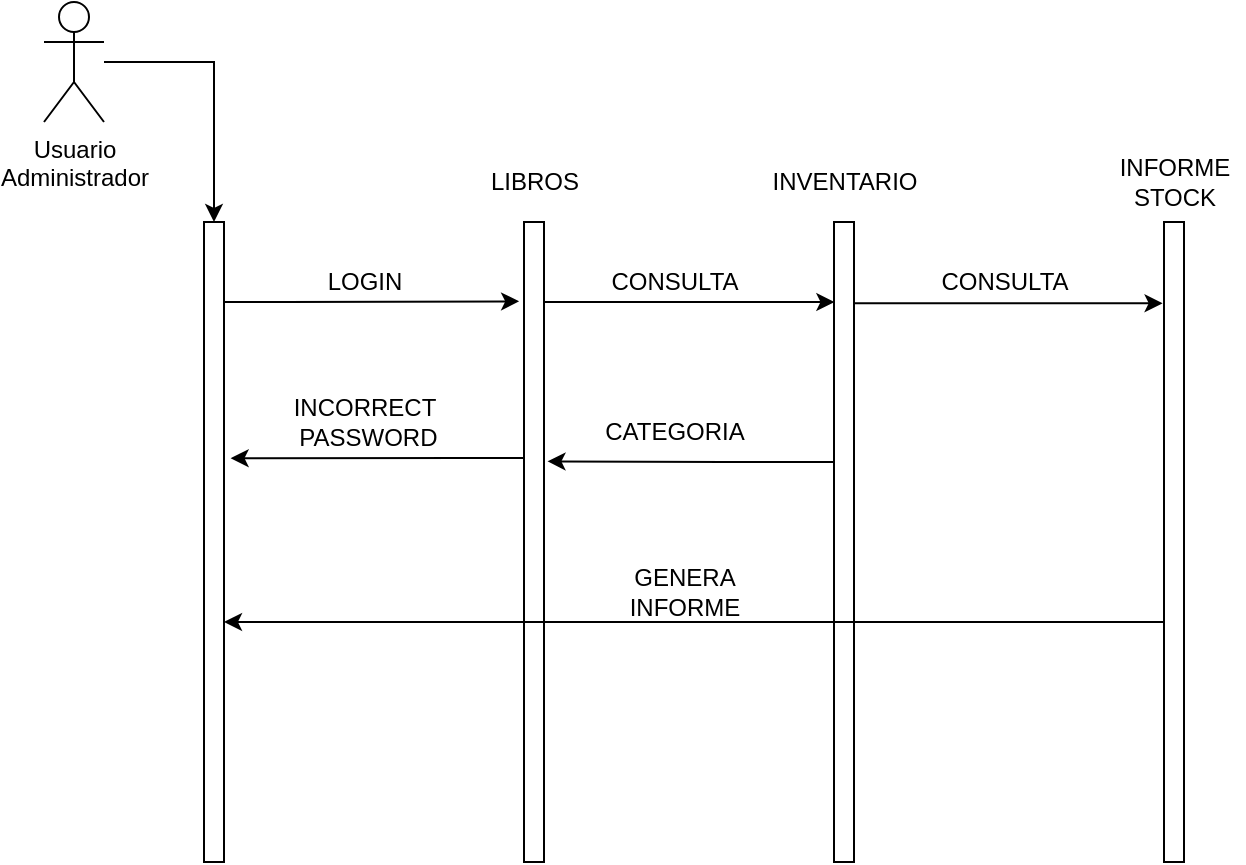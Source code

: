 <mxfile version="17.4.0" type="device"><diagram id="aNt_gs4sfwZplWBcexDl" name="Page-1"><mxGraphModel dx="1171" dy="531" grid="1" gridSize="10" guides="1" tooltips="1" connect="1" arrows="1" fold="1" page="1" pageScale="1" pageWidth="827" pageHeight="1169" math="0" shadow="0"><root><mxCell id="0"/><mxCell id="1" parent="0"/><mxCell id="FU55TYtKf_HStMvnRY9R-3" style="edgeStyle=orthogonalEdgeStyle;rounded=0;orthogonalLoop=1;jettySize=auto;html=1;" edge="1" parent="1" source="FU55TYtKf_HStMvnRY9R-1" target="FU55TYtKf_HStMvnRY9R-2"><mxGeometry relative="1" as="geometry"/></mxCell><mxCell id="FU55TYtKf_HStMvnRY9R-1" value="Usuario&lt;br&gt;Administrador" style="shape=umlActor;verticalLabelPosition=bottom;verticalAlign=top;html=1;outlineConnect=0;" vertex="1" parent="1"><mxGeometry x="40" y="130" width="30" height="60" as="geometry"/></mxCell><mxCell id="FU55TYtKf_HStMvnRY9R-11" style="edgeStyle=orthogonalEdgeStyle;rounded=0;orthogonalLoop=1;jettySize=auto;html=1;entryX=-0.244;entryY=0.124;entryDx=0;entryDy=0;entryPerimeter=0;" edge="1" parent="1" source="FU55TYtKf_HStMvnRY9R-2" target="FU55TYtKf_HStMvnRY9R-4"><mxGeometry relative="1" as="geometry"><Array as="points"><mxPoint x="160" y="280"/><mxPoint x="160" y="280"/></Array></mxGeometry></mxCell><mxCell id="FU55TYtKf_HStMvnRY9R-2" value="" style="html=1;points=[];perimeter=orthogonalPerimeter;" vertex="1" parent="1"><mxGeometry x="120" y="240" width="10" height="320" as="geometry"/></mxCell><mxCell id="FU55TYtKf_HStMvnRY9R-15" style="edgeStyle=orthogonalEdgeStyle;rounded=0;orthogonalLoop=1;jettySize=auto;html=1;entryX=0.015;entryY=0.128;entryDx=0;entryDy=0;entryPerimeter=0;" edge="1" parent="1" source="FU55TYtKf_HStMvnRY9R-4" target="FU55TYtKf_HStMvnRY9R-7"><mxGeometry relative="1" as="geometry"><Array as="points"><mxPoint x="435" y="280"/></Array></mxGeometry></mxCell><mxCell id="FU55TYtKf_HStMvnRY9R-19" style="edgeStyle=orthogonalEdgeStyle;rounded=0;orthogonalLoop=1;jettySize=auto;html=1;entryX=1.331;entryY=0.369;entryDx=0;entryDy=0;entryPerimeter=0;" edge="1" parent="1" source="FU55TYtKf_HStMvnRY9R-4" target="FU55TYtKf_HStMvnRY9R-2"><mxGeometry relative="1" as="geometry"><Array as="points"><mxPoint x="250" y="358"/><mxPoint x="250" y="358"/></Array></mxGeometry></mxCell><mxCell id="FU55TYtKf_HStMvnRY9R-4" value="" style="html=1;points=[];perimeter=orthogonalPerimeter;" vertex="1" parent="1"><mxGeometry x="280" y="240" width="10" height="320" as="geometry"/></mxCell><mxCell id="FU55TYtKf_HStMvnRY9R-6" value="LIBROS" style="text;html=1;align=center;verticalAlign=middle;resizable=0;points=[];autosize=1;strokeColor=none;fillColor=none;" vertex="1" parent="1"><mxGeometry x="255" y="210" width="60" height="20" as="geometry"/></mxCell><mxCell id="FU55TYtKf_HStMvnRY9R-17" style="edgeStyle=orthogonalEdgeStyle;rounded=0;orthogonalLoop=1;jettySize=auto;html=1;entryX=-0.07;entryY=0.127;entryDx=0;entryDy=0;entryPerimeter=0;" edge="1" parent="1" source="FU55TYtKf_HStMvnRY9R-7" target="FU55TYtKf_HStMvnRY9R-9"><mxGeometry relative="1" as="geometry"><Array as="points"><mxPoint x="522" y="281"/></Array></mxGeometry></mxCell><mxCell id="FU55TYtKf_HStMvnRY9R-21" style="edgeStyle=orthogonalEdgeStyle;rounded=0;orthogonalLoop=1;jettySize=auto;html=1;entryX=1.175;entryY=0.374;entryDx=0;entryDy=0;entryPerimeter=0;" edge="1" parent="1" source="FU55TYtKf_HStMvnRY9R-7" target="FU55TYtKf_HStMvnRY9R-4"><mxGeometry relative="1" as="geometry"><Array as="points"><mxPoint x="380" y="360"/><mxPoint x="380" y="360"/></Array></mxGeometry></mxCell><mxCell id="FU55TYtKf_HStMvnRY9R-7" value="" style="html=1;points=[];perimeter=orthogonalPerimeter;" vertex="1" parent="1"><mxGeometry x="435" y="240" width="10" height="320" as="geometry"/></mxCell><mxCell id="FU55TYtKf_HStMvnRY9R-8" value="INVENTARIO" style="text;html=1;align=center;verticalAlign=middle;resizable=0;points=[];autosize=1;strokeColor=none;fillColor=none;" vertex="1" parent="1"><mxGeometry x="395" y="210" width="90" height="20" as="geometry"/></mxCell><mxCell id="FU55TYtKf_HStMvnRY9R-23" style="edgeStyle=orthogonalEdgeStyle;rounded=0;orthogonalLoop=1;jettySize=auto;html=1;" edge="1" parent="1" source="FU55TYtKf_HStMvnRY9R-9" target="FU55TYtKf_HStMvnRY9R-2"><mxGeometry relative="1" as="geometry"><Array as="points"><mxPoint x="540" y="440"/><mxPoint x="540" y="440"/></Array></mxGeometry></mxCell><mxCell id="FU55TYtKf_HStMvnRY9R-9" value="" style="html=1;points=[];perimeter=orthogonalPerimeter;" vertex="1" parent="1"><mxGeometry x="600" y="240" width="10" height="320" as="geometry"/></mxCell><mxCell id="FU55TYtKf_HStMvnRY9R-10" value="INFORME&lt;br&gt;STOCK" style="text;html=1;align=center;verticalAlign=middle;resizable=0;points=[];autosize=1;strokeColor=none;fillColor=none;" vertex="1" parent="1"><mxGeometry x="570" y="205" width="70" height="30" as="geometry"/></mxCell><mxCell id="FU55TYtKf_HStMvnRY9R-12" value="LOGIN" style="text;html=1;align=center;verticalAlign=middle;resizable=0;points=[];autosize=1;strokeColor=none;fillColor=none;" vertex="1" parent="1"><mxGeometry x="175" y="260" width="50" height="20" as="geometry"/></mxCell><mxCell id="FU55TYtKf_HStMvnRY9R-16" value="CONSULTA" style="text;html=1;align=center;verticalAlign=middle;resizable=0;points=[];autosize=1;strokeColor=none;fillColor=none;" vertex="1" parent="1"><mxGeometry x="315" y="260" width="80" height="20" as="geometry"/></mxCell><mxCell id="FU55TYtKf_HStMvnRY9R-18" value="CONSULTA" style="text;html=1;align=center;verticalAlign=middle;resizable=0;points=[];autosize=1;strokeColor=none;fillColor=none;" vertex="1" parent="1"><mxGeometry x="480" y="260" width="80" height="20" as="geometry"/></mxCell><mxCell id="FU55TYtKf_HStMvnRY9R-20" value="INCORRECT&lt;br&gt;&amp;nbsp;PASSWORD" style="text;html=1;align=center;verticalAlign=middle;resizable=0;points=[];autosize=1;strokeColor=none;fillColor=none;" vertex="1" parent="1"><mxGeometry x="155" y="325" width="90" height="30" as="geometry"/></mxCell><mxCell id="FU55TYtKf_HStMvnRY9R-22" value="CATEGORIA" style="text;html=1;align=center;verticalAlign=middle;resizable=0;points=[];autosize=1;strokeColor=none;fillColor=none;" vertex="1" parent="1"><mxGeometry x="310" y="335" width="90" height="20" as="geometry"/></mxCell><mxCell id="FU55TYtKf_HStMvnRY9R-24" value="GENERA&lt;br&gt;INFORME" style="text;html=1;align=center;verticalAlign=middle;resizable=0;points=[];autosize=1;strokeColor=none;fillColor=none;" vertex="1" parent="1"><mxGeometry x="325" y="410" width="70" height="30" as="geometry"/></mxCell></root></mxGraphModel></diagram></mxfile>